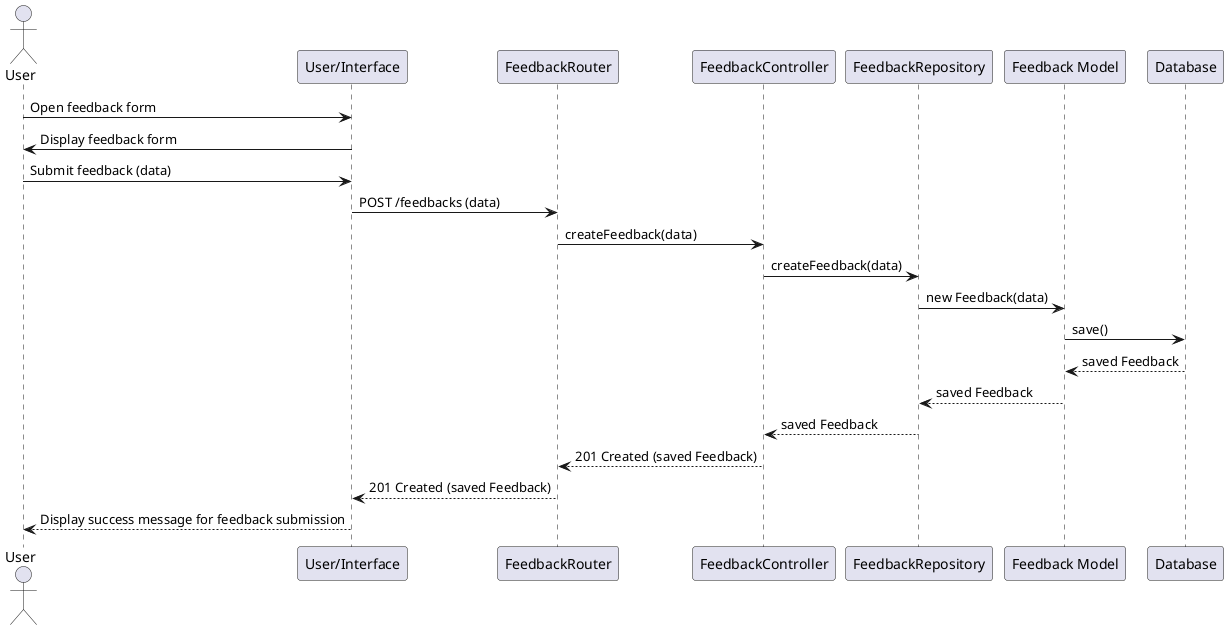 @startuml
actor User
participant "User/Interface" as UI
participant "FeedbackRouter" as Router
participant "FeedbackController" as Controller
participant "FeedbackRepository" as Repository
participant "Feedback Model" as Model
participant "Database" as DB

User -> UI: Open feedback form
UI -> User: Display feedback form

User -> UI: Submit feedback (data)
UI -> Router: POST /feedbacks (data)
Router -> Controller: createFeedback(data)
Controller -> Repository: createFeedback(data)
Repository -> Model: new Feedback(data)
Model -> DB: save()
DB --> Model: saved Feedback
Model --> Repository: saved Feedback
Repository --> Controller: saved Feedback
Controller --> Router: 201 Created (saved Feedback)
Router --> UI: 201 Created (saved Feedback)
UI --> User: Display success message for feedback submission
@enduml
